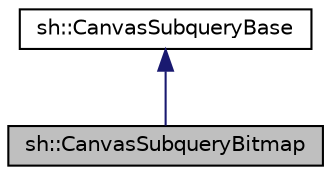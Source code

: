 digraph "sh::CanvasSubqueryBitmap"
{
 // LATEX_PDF_SIZE
  edge [fontname="Helvetica",fontsize="10",labelfontname="Helvetica",labelfontsize="10"];
  node [fontname="Helvetica",fontsize="10",shape=record];
  Node1 [label="sh::CanvasSubqueryBitmap",height=0.2,width=0.4,color="black", fillcolor="grey75", style="filled", fontcolor="black",tooltip=" "];
  Node2 -> Node1 [dir="back",color="midnightblue",fontsize="10",style="solid",fontname="Helvetica"];
  Node2 [label="sh::CanvasSubqueryBase",height=0.2,width=0.4,color="black", fillcolor="white", style="filled",URL="$classsh_1_1_canvas_subquery_base.html",tooltip=" "];
}

